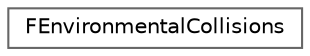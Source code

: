 digraph "Graphical Class Hierarchy"
{
 // INTERACTIVE_SVG=YES
 // LATEX_PDF_SIZE
  bgcolor="transparent";
  edge [fontname=Helvetica,fontsize=10,labelfontname=Helvetica,labelfontsize=10];
  node [fontname=Helvetica,fontsize=10,shape=box,height=0.2,width=0.4];
  rankdir="LR";
  Node0 [id="Node000000",label="FEnvironmentalCollisions",height=0.2,width=0.4,color="grey40", fillcolor="white", style="filled",URL="$d0/dd2/structFEnvironmentalCollisions.html",tooltip=" "];
}
